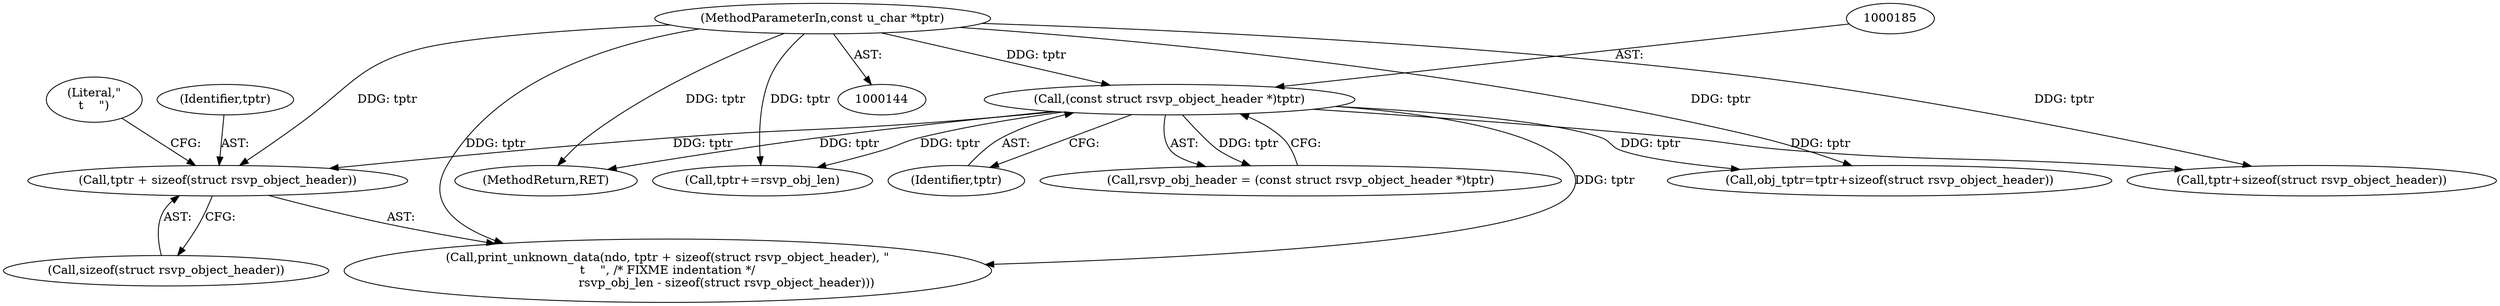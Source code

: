 digraph "0_tcpdump_bea2686c296b79609060a104cc139810785b0739@API" {
"1003368" [label="(Call,tptr + sizeof(struct rsvp_object_header))"];
"1000148" [label="(MethodParameterIn,const u_char *tptr)"];
"1000184" [label="(Call,(const struct rsvp_object_header *)tptr)"];
"1003409" [label="(MethodReturn,RET)"];
"1000314" [label="(Call,obj_tptr=tptr+sizeof(struct rsvp_object_header))"];
"1000316" [label="(Call,tptr+sizeof(struct rsvp_object_header))"];
"1003366" [label="(Call,print_unknown_data(ndo, tptr + sizeof(struct rsvp_object_header), \"\n\t    \", /* FIXME indentation */\n                               rsvp_obj_len - sizeof(struct rsvp_object_header)))"];
"1003372" [label="(Literal,\"\n\t    \")"];
"1000184" [label="(Call,(const struct rsvp_object_header *)tptr)"];
"1000186" [label="(Identifier,tptr)"];
"1003368" [label="(Call,tptr + sizeof(struct rsvp_object_header))"];
"1003369" [label="(Identifier,tptr)"];
"1000148" [label="(MethodParameterIn,const u_char *tptr)"];
"1003377" [label="(Call,tptr+=rsvp_obj_len)"];
"1000182" [label="(Call,rsvp_obj_header = (const struct rsvp_object_header *)tptr)"];
"1003370" [label="(Call,sizeof(struct rsvp_object_header))"];
"1003368" -> "1003366"  [label="AST: "];
"1003368" -> "1003370"  [label="CFG: "];
"1003369" -> "1003368"  [label="AST: "];
"1003370" -> "1003368"  [label="AST: "];
"1003372" -> "1003368"  [label="CFG: "];
"1000148" -> "1003368"  [label="DDG: tptr"];
"1000184" -> "1003368"  [label="DDG: tptr"];
"1000148" -> "1000144"  [label="AST: "];
"1000148" -> "1003409"  [label="DDG: tptr"];
"1000148" -> "1000184"  [label="DDG: tptr"];
"1000148" -> "1000314"  [label="DDG: tptr"];
"1000148" -> "1000316"  [label="DDG: tptr"];
"1000148" -> "1003366"  [label="DDG: tptr"];
"1000148" -> "1003377"  [label="DDG: tptr"];
"1000184" -> "1000182"  [label="AST: "];
"1000184" -> "1000186"  [label="CFG: "];
"1000185" -> "1000184"  [label="AST: "];
"1000186" -> "1000184"  [label="AST: "];
"1000182" -> "1000184"  [label="CFG: "];
"1000184" -> "1003409"  [label="DDG: tptr"];
"1000184" -> "1000182"  [label="DDG: tptr"];
"1000184" -> "1000314"  [label="DDG: tptr"];
"1000184" -> "1000316"  [label="DDG: tptr"];
"1000184" -> "1003366"  [label="DDG: tptr"];
"1000184" -> "1003377"  [label="DDG: tptr"];
}
